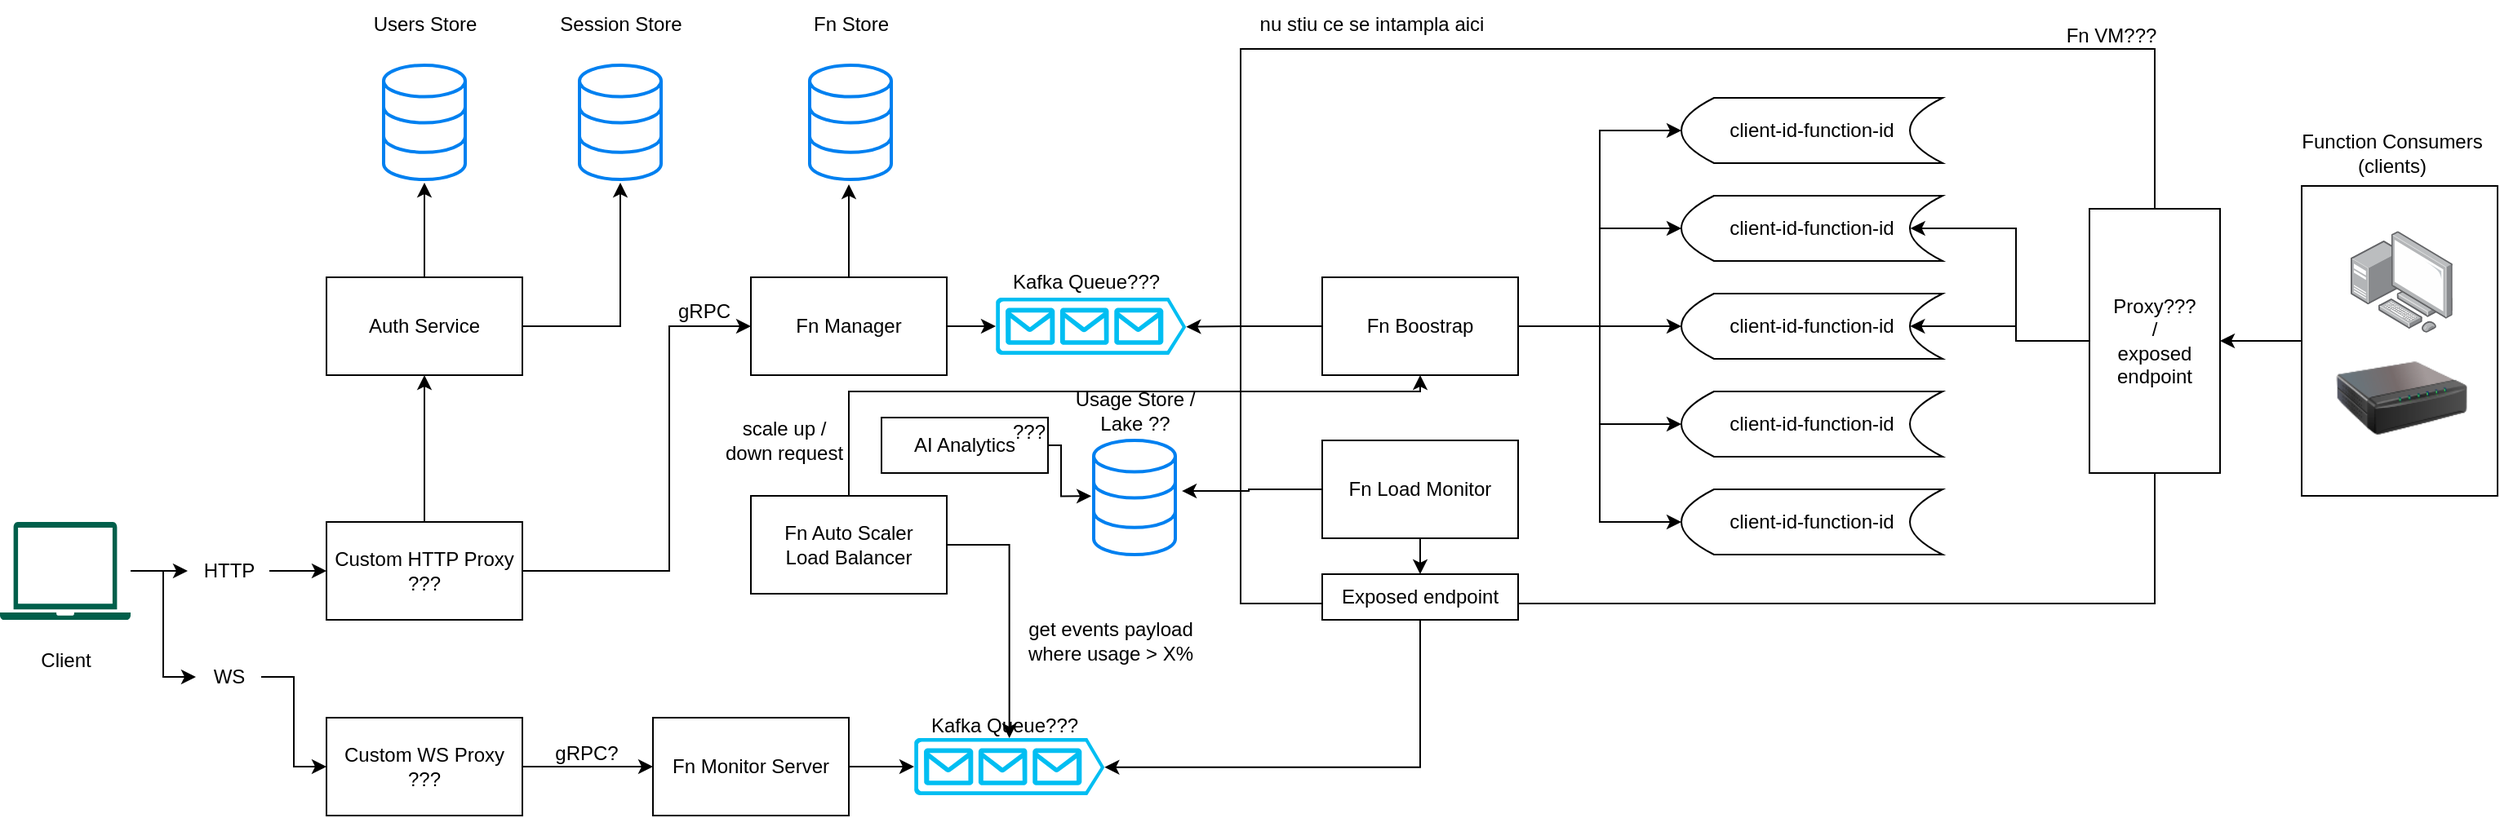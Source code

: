 <mxfile version="24.1.0" type="device">
  <diagram name="Page-1" id="rhVmb61YmbHZ96Oh--cO">
    <mxGraphModel dx="1232" dy="1180" grid="1" gridSize="10" guides="1" tooltips="1" connect="1" arrows="1" fold="1" page="1" pageScale="1" pageWidth="850" pageHeight="1100" math="0" shadow="0">
      <root>
        <mxCell id="0" />
        <mxCell id="1" parent="0" />
        <mxCell id="MZHNydHtLXcJERCRwnDj-41" value="" style="rounded=0;whiteSpace=wrap;html=1;fillColor=none;" parent="1" vertex="1">
          <mxGeometry x="800" y="160" width="560" height="340" as="geometry" />
        </mxCell>
        <mxCell id="MZHNydHtLXcJERCRwnDj-17" style="edgeStyle=orthogonalEdgeStyle;rounded=0;orthogonalLoop=1;jettySize=auto;html=1;entryX=0;entryY=0.5;entryDx=0;entryDy=0;" parent="1" source="MZHNydHtLXcJERCRwnDj-18" target="MZHNydHtLXcJERCRwnDj-8" edge="1">
          <mxGeometry relative="1" as="geometry" />
        </mxCell>
        <mxCell id="MZHNydHtLXcJERCRwnDj-21" style="edgeStyle=orthogonalEdgeStyle;rounded=0;orthogonalLoop=1;jettySize=auto;html=1;entryX=0;entryY=0.5;entryDx=0;entryDy=0;" parent="1" source="MZHNydHtLXcJERCRwnDj-22" target="MZHNydHtLXcJERCRwnDj-20" edge="1">
          <mxGeometry relative="1" as="geometry" />
        </mxCell>
        <mxCell id="MZHNydHtLXcJERCRwnDj-1" value="" style="sketch=0;pointerEvents=1;shadow=0;dashed=0;html=1;strokeColor=none;fillColor=#005F4B;labelPosition=center;verticalLabelPosition=bottom;verticalAlign=top;align=center;outlineConnect=0;shape=mxgraph.veeam2.laptop;" parent="1" vertex="1">
          <mxGeometry x="40" y="450" width="80" height="60" as="geometry" />
        </mxCell>
        <mxCell id="MZHNydHtLXcJERCRwnDj-2" value="Client" style="text;html=1;align=center;verticalAlign=middle;resizable=0;points=[];autosize=1;strokeColor=none;fillColor=none;" parent="1" vertex="1">
          <mxGeometry x="55" y="520" width="50" height="30" as="geometry" />
        </mxCell>
        <mxCell id="MZHNydHtLXcJERCRwnDj-3" value="Auth Service" style="rounded=0;whiteSpace=wrap;html=1;" parent="1" vertex="1">
          <mxGeometry x="240" y="300" width="120" height="60" as="geometry" />
        </mxCell>
        <mxCell id="MZHNydHtLXcJERCRwnDj-4" value="" style="html=1;verticalLabelPosition=bottom;align=center;labelBackgroundColor=#ffffff;verticalAlign=top;strokeWidth=2;strokeColor=#0080F0;shadow=0;dashed=0;shape=mxgraph.ios7.icons.data;" parent="1" vertex="1">
          <mxGeometry x="275" y="170" width="50" height="70" as="geometry" />
        </mxCell>
        <mxCell id="MZHNydHtLXcJERCRwnDj-5" value="Users Store" style="text;html=1;align=center;verticalAlign=middle;resizable=0;points=[];autosize=1;strokeColor=none;fillColor=none;" parent="1" vertex="1">
          <mxGeometry x="255" y="130" width="90" height="30" as="geometry" />
        </mxCell>
        <mxCell id="MZHNydHtLXcJERCRwnDj-6" value="" style="html=1;verticalLabelPosition=bottom;align=center;labelBackgroundColor=#ffffff;verticalAlign=top;strokeWidth=2;strokeColor=#0080F0;shadow=0;dashed=0;shape=mxgraph.ios7.icons.data;" parent="1" vertex="1">
          <mxGeometry x="395" y="170" width="50" height="70" as="geometry" />
        </mxCell>
        <mxCell id="MZHNydHtLXcJERCRwnDj-7" value="Session Store" style="text;html=1;align=center;verticalAlign=middle;resizable=0;points=[];autosize=1;strokeColor=none;fillColor=none;" parent="1" vertex="1">
          <mxGeometry x="370" y="130" width="100" height="30" as="geometry" />
        </mxCell>
        <mxCell id="MZHNydHtLXcJERCRwnDj-16" style="edgeStyle=orthogonalEdgeStyle;rounded=0;orthogonalLoop=1;jettySize=auto;html=1;entryX=0.5;entryY=1;entryDx=0;entryDy=0;" parent="1" source="MZHNydHtLXcJERCRwnDj-8" target="MZHNydHtLXcJERCRwnDj-3" edge="1">
          <mxGeometry relative="1" as="geometry" />
        </mxCell>
        <mxCell id="MZHNydHtLXcJERCRwnDj-83" style="edgeStyle=orthogonalEdgeStyle;rounded=0;orthogonalLoop=1;jettySize=auto;html=1;entryX=0;entryY=0.5;entryDx=0;entryDy=0;" parent="1" source="MZHNydHtLXcJERCRwnDj-8" target="MZHNydHtLXcJERCRwnDj-9" edge="1">
          <mxGeometry relative="1" as="geometry">
            <Array as="points">
              <mxPoint x="450" y="480" />
              <mxPoint x="450" y="330" />
            </Array>
          </mxGeometry>
        </mxCell>
        <mxCell id="MZHNydHtLXcJERCRwnDj-8" value="Custom HTTP Proxy&lt;div&gt;???&lt;/div&gt;" style="rounded=0;whiteSpace=wrap;html=1;" parent="1" vertex="1">
          <mxGeometry x="240" y="450" width="120" height="60" as="geometry" />
        </mxCell>
        <mxCell id="MZHNydHtLXcJERCRwnDj-9" value="Fn Manager" style="rounded=0;whiteSpace=wrap;html=1;" parent="1" vertex="1">
          <mxGeometry x="500" y="300" width="120" height="60" as="geometry" />
        </mxCell>
        <mxCell id="MZHNydHtLXcJERCRwnDj-10" value="Fn Monitor Server" style="rounded=0;whiteSpace=wrap;html=1;" parent="1" vertex="1">
          <mxGeometry x="440" y="570" width="120" height="60" as="geometry" />
        </mxCell>
        <mxCell id="MZHNydHtLXcJERCRwnDj-11" value="" style="html=1;verticalLabelPosition=bottom;align=center;labelBackgroundColor=#ffffff;verticalAlign=top;strokeWidth=2;strokeColor=#0080F0;shadow=0;dashed=0;shape=mxgraph.ios7.icons.data;" parent="1" vertex="1">
          <mxGeometry x="536" y="170" width="50" height="70" as="geometry" />
        </mxCell>
        <mxCell id="MZHNydHtLXcJERCRwnDj-12" value="Fn Store" style="text;html=1;align=center;verticalAlign=middle;resizable=0;points=[];autosize=1;strokeColor=none;fillColor=none;" parent="1" vertex="1">
          <mxGeometry x="526" y="130" width="70" height="30" as="geometry" />
        </mxCell>
        <mxCell id="MZHNydHtLXcJERCRwnDj-49" style="edgeStyle=orthogonalEdgeStyle;rounded=0;orthogonalLoop=1;jettySize=auto;html=1;entryX=0;entryY=0.5;entryDx=0;entryDy=0;" parent="1" source="MZHNydHtLXcJERCRwnDj-13" target="MZHNydHtLXcJERCRwnDj-44" edge="1">
          <mxGeometry relative="1" as="geometry" />
        </mxCell>
        <mxCell id="MZHNydHtLXcJERCRwnDj-50" style="edgeStyle=orthogonalEdgeStyle;rounded=0;orthogonalLoop=1;jettySize=auto;html=1;entryX=0;entryY=0.5;entryDx=0;entryDy=0;" parent="1" source="MZHNydHtLXcJERCRwnDj-13" target="MZHNydHtLXcJERCRwnDj-45" edge="1">
          <mxGeometry relative="1" as="geometry" />
        </mxCell>
        <mxCell id="MZHNydHtLXcJERCRwnDj-51" style="edgeStyle=orthogonalEdgeStyle;rounded=0;orthogonalLoop=1;jettySize=auto;html=1;entryX=0;entryY=0.5;entryDx=0;entryDy=0;" parent="1" source="MZHNydHtLXcJERCRwnDj-13" target="MZHNydHtLXcJERCRwnDj-46" edge="1">
          <mxGeometry relative="1" as="geometry" />
        </mxCell>
        <mxCell id="MZHNydHtLXcJERCRwnDj-52" style="edgeStyle=orthogonalEdgeStyle;rounded=0;orthogonalLoop=1;jettySize=auto;html=1;entryX=0;entryY=0.5;entryDx=0;entryDy=0;" parent="1" source="MZHNydHtLXcJERCRwnDj-13" target="MZHNydHtLXcJERCRwnDj-47" edge="1">
          <mxGeometry relative="1" as="geometry" />
        </mxCell>
        <mxCell id="MZHNydHtLXcJERCRwnDj-53" style="edgeStyle=orthogonalEdgeStyle;rounded=0;orthogonalLoop=1;jettySize=auto;html=1;entryX=0;entryY=0.5;entryDx=0;entryDy=0;" parent="1" source="MZHNydHtLXcJERCRwnDj-13" target="MZHNydHtLXcJERCRwnDj-48" edge="1">
          <mxGeometry relative="1" as="geometry" />
        </mxCell>
        <mxCell id="MZHNydHtLXcJERCRwnDj-13" value="Fn Boostrap" style="rounded=0;whiteSpace=wrap;html=1;" parent="1" vertex="1">
          <mxGeometry x="850" y="300" width="120" height="60" as="geometry" />
        </mxCell>
        <mxCell id="MZHNydHtLXcJERCRwnDj-14" value="" style="verticalLabelPosition=bottom;html=1;verticalAlign=top;align=center;strokeColor=none;fillColor=#00BEF2;shape=mxgraph.azure.queue_generic;pointerEvents=1;" parent="1" vertex="1">
          <mxGeometry x="650" y="312.5" width="116.67" height="35" as="geometry" />
        </mxCell>
        <mxCell id="MZHNydHtLXcJERCRwnDj-15" value="Kafka Queue???" style="text;html=1;align=center;verticalAlign=middle;resizable=0;points=[];autosize=1;strokeColor=none;fillColor=none;" parent="1" vertex="1">
          <mxGeometry x="650" y="288" width="110" height="30" as="geometry" />
        </mxCell>
        <mxCell id="MZHNydHtLXcJERCRwnDj-25" style="edgeStyle=orthogonalEdgeStyle;rounded=0;orthogonalLoop=1;jettySize=auto;html=1;entryX=0;entryY=0.5;entryDx=0;entryDy=0;" parent="1" source="MZHNydHtLXcJERCRwnDj-20" target="MZHNydHtLXcJERCRwnDj-10" edge="1">
          <mxGeometry relative="1" as="geometry" />
        </mxCell>
        <mxCell id="MZHNydHtLXcJERCRwnDj-20" value="Custom WS Proxy&lt;div&gt;???&lt;/div&gt;" style="rounded=0;whiteSpace=wrap;html=1;" parent="1" vertex="1">
          <mxGeometry x="240" y="570" width="120" height="60" as="geometry" />
        </mxCell>
        <mxCell id="MZHNydHtLXcJERCRwnDj-23" value="" style="edgeStyle=orthogonalEdgeStyle;rounded=0;orthogonalLoop=1;jettySize=auto;html=1;entryX=0;entryY=0.5;entryDx=0;entryDy=0;" parent="1" source="MZHNydHtLXcJERCRwnDj-1" target="MZHNydHtLXcJERCRwnDj-22" edge="1">
          <mxGeometry relative="1" as="geometry">
            <mxPoint x="120" y="480" as="sourcePoint" />
            <mxPoint x="240" y="600" as="targetPoint" />
          </mxGeometry>
        </mxCell>
        <mxCell id="MZHNydHtLXcJERCRwnDj-22" value="WS" style="text;html=1;align=center;verticalAlign=middle;resizable=0;points=[];autosize=1;strokeColor=none;fillColor=none;" parent="1" vertex="1">
          <mxGeometry x="160" y="530" width="40" height="30" as="geometry" />
        </mxCell>
        <mxCell id="MZHNydHtLXcJERCRwnDj-24" value="" style="edgeStyle=orthogonalEdgeStyle;rounded=0;orthogonalLoop=1;jettySize=auto;html=1;entryX=0;entryY=0.5;entryDx=0;entryDy=0;" parent="1" source="MZHNydHtLXcJERCRwnDj-1" target="MZHNydHtLXcJERCRwnDj-18" edge="1">
          <mxGeometry relative="1" as="geometry">
            <mxPoint x="120" y="480" as="sourcePoint" />
            <mxPoint x="240" y="480" as="targetPoint" />
          </mxGeometry>
        </mxCell>
        <mxCell id="MZHNydHtLXcJERCRwnDj-18" value="HTTP" style="text;html=1;align=center;verticalAlign=middle;resizable=0;points=[];autosize=1;strokeColor=none;fillColor=none;" parent="1" vertex="1">
          <mxGeometry x="155" y="465" width="50" height="30" as="geometry" />
        </mxCell>
        <mxCell id="MZHNydHtLXcJERCRwnDj-26" value="gRPC?" style="text;html=1;align=center;verticalAlign=middle;resizable=0;points=[];autosize=1;strokeColor=none;fillColor=none;" parent="1" vertex="1">
          <mxGeometry x="369" y="577" width="60" height="30" as="geometry" />
        </mxCell>
        <mxCell id="MZHNydHtLXcJERCRwnDj-29" value="" style="verticalLabelPosition=bottom;html=1;verticalAlign=top;align=center;strokeColor=none;fillColor=#00BEF2;shape=mxgraph.azure.queue_generic;pointerEvents=1;" parent="1" vertex="1">
          <mxGeometry x="600" y="582.5" width="116.67" height="35" as="geometry" />
        </mxCell>
        <mxCell id="MZHNydHtLXcJERCRwnDj-30" value="Kafka Queue???" style="text;html=1;align=center;verticalAlign=middle;resizable=0;points=[];autosize=1;strokeColor=none;fillColor=none;" parent="1" vertex="1">
          <mxGeometry x="600" y="560" width="110" height="30" as="geometry" />
        </mxCell>
        <mxCell id="MZHNydHtLXcJERCRwnDj-31" style="edgeStyle=orthogonalEdgeStyle;rounded=0;orthogonalLoop=1;jettySize=auto;html=1;entryX=0;entryY=0.5;entryDx=0;entryDy=0;entryPerimeter=0;" parent="1" source="MZHNydHtLXcJERCRwnDj-10" target="MZHNydHtLXcJERCRwnDj-29" edge="1">
          <mxGeometry relative="1" as="geometry" />
        </mxCell>
        <mxCell id="MZHNydHtLXcJERCRwnDj-33" style="edgeStyle=orthogonalEdgeStyle;rounded=0;orthogonalLoop=1;jettySize=auto;html=1;entryX=0.5;entryY=1.029;entryDx=0;entryDy=0;entryPerimeter=0;" parent="1" source="MZHNydHtLXcJERCRwnDj-3" target="MZHNydHtLXcJERCRwnDj-4" edge="1">
          <mxGeometry relative="1" as="geometry" />
        </mxCell>
        <mxCell id="MZHNydHtLXcJERCRwnDj-34" style="edgeStyle=orthogonalEdgeStyle;rounded=0;orthogonalLoop=1;jettySize=auto;html=1;entryX=0.5;entryY=1.029;entryDx=0;entryDy=0;entryPerimeter=0;" parent="1" source="MZHNydHtLXcJERCRwnDj-3" target="MZHNydHtLXcJERCRwnDj-6" edge="1">
          <mxGeometry relative="1" as="geometry" />
        </mxCell>
        <mxCell id="MZHNydHtLXcJERCRwnDj-36" value="gRPC" style="text;html=1;align=center;verticalAlign=middle;resizable=0;points=[];autosize=1;strokeColor=none;fillColor=none;" parent="1" vertex="1">
          <mxGeometry x="441" y="306" width="60" height="30" as="geometry" />
        </mxCell>
        <mxCell id="MZHNydHtLXcJERCRwnDj-37" style="edgeStyle=orthogonalEdgeStyle;rounded=0;orthogonalLoop=1;jettySize=auto;html=1;entryX=0.48;entryY=1.043;entryDx=0;entryDy=0;entryPerimeter=0;" parent="1" source="MZHNydHtLXcJERCRwnDj-9" target="MZHNydHtLXcJERCRwnDj-11" edge="1">
          <mxGeometry relative="1" as="geometry" />
        </mxCell>
        <mxCell id="MZHNydHtLXcJERCRwnDj-38" style="edgeStyle=orthogonalEdgeStyle;rounded=0;orthogonalLoop=1;jettySize=auto;html=1;entryX=0;entryY=0.5;entryDx=0;entryDy=0;entryPerimeter=0;" parent="1" source="MZHNydHtLXcJERCRwnDj-9" target="MZHNydHtLXcJERCRwnDj-14" edge="1">
          <mxGeometry relative="1" as="geometry" />
        </mxCell>
        <mxCell id="MZHNydHtLXcJERCRwnDj-42" value="Fn VM???" style="text;html=1;align=center;verticalAlign=middle;resizable=0;points=[];autosize=1;strokeColor=none;fillColor=none;" parent="1" vertex="1">
          <mxGeometry x="1293" y="137" width="80" height="30" as="geometry" />
        </mxCell>
        <mxCell id="MZHNydHtLXcJERCRwnDj-44" value="client-id-function-id" style="shape=dataStorage;whiteSpace=wrap;html=1;fixedSize=1;" parent="1" vertex="1">
          <mxGeometry x="1070" y="190" width="160" height="40" as="geometry" />
        </mxCell>
        <mxCell id="MZHNydHtLXcJERCRwnDj-45" value="client-id-function-id" style="shape=dataStorage;whiteSpace=wrap;html=1;fixedSize=1;" parent="1" vertex="1">
          <mxGeometry x="1070" y="250" width="160" height="40" as="geometry" />
        </mxCell>
        <mxCell id="MZHNydHtLXcJERCRwnDj-46" value="client-id-function-id" style="shape=dataStorage;whiteSpace=wrap;html=1;fixedSize=1;" parent="1" vertex="1">
          <mxGeometry x="1070" y="310" width="160" height="40" as="geometry" />
        </mxCell>
        <mxCell id="MZHNydHtLXcJERCRwnDj-47" value="client-id-function-id" style="shape=dataStorage;whiteSpace=wrap;html=1;fixedSize=1;" parent="1" vertex="1">
          <mxGeometry x="1070" y="370" width="160" height="40" as="geometry" />
        </mxCell>
        <mxCell id="MZHNydHtLXcJERCRwnDj-48" value="client-id-function-id" style="shape=dataStorage;whiteSpace=wrap;html=1;fixedSize=1;" parent="1" vertex="1">
          <mxGeometry x="1070" y="430" width="160" height="40" as="geometry" />
        </mxCell>
        <mxCell id="MZHNydHtLXcJERCRwnDj-55" value="" style="image;points=[];aspect=fixed;html=1;align=center;shadow=0;dashed=0;image=img/lib/allied_telesis/computer_and_terminals/Personal_Computer_with_Server.svg;" parent="1" vertex="1">
          <mxGeometry x="1480" y="271.6" width="62.4" height="62.4" as="geometry" />
        </mxCell>
        <mxCell id="MZHNydHtLXcJERCRwnDj-56" value="" style="image;html=1;image=img/lib/clip_art/networking/Print_Server_128x128.png" parent="1" vertex="1">
          <mxGeometry x="1471.2" y="334" width="80" height="80" as="geometry" />
        </mxCell>
        <mxCell id="MZHNydHtLXcJERCRwnDj-64" style="edgeStyle=orthogonalEdgeStyle;rounded=0;orthogonalLoop=1;jettySize=auto;html=1;entryX=1;entryY=0.5;entryDx=0;entryDy=0;" parent="1" source="MZHNydHtLXcJERCRwnDj-57" target="MZHNydHtLXcJERCRwnDj-59" edge="1">
          <mxGeometry relative="1" as="geometry" />
        </mxCell>
        <mxCell id="MZHNydHtLXcJERCRwnDj-57" value="" style="rounded=0;whiteSpace=wrap;html=1;fillColor=none;" parent="1" vertex="1">
          <mxGeometry x="1450" y="244" width="120" height="190" as="geometry" />
        </mxCell>
        <mxCell id="MZHNydHtLXcJERCRwnDj-58" value="Function Consumers&lt;div&gt;(clients)&lt;/div&gt;" style="text;html=1;align=center;verticalAlign=middle;resizable=0;points=[];autosize=1;strokeColor=none;fillColor=none;" parent="1" vertex="1">
          <mxGeometry x="1440" y="204" width="130" height="40" as="geometry" />
        </mxCell>
        <mxCell id="MZHNydHtLXcJERCRwnDj-59" value="Proxy???&lt;div&gt;/&lt;/div&gt;&lt;div&gt;exposed&lt;/div&gt;&lt;div&gt;endpoint&lt;/div&gt;" style="rounded=0;whiteSpace=wrap;html=1;" parent="1" vertex="1">
          <mxGeometry x="1320" y="258" width="80" height="162" as="geometry" />
        </mxCell>
        <mxCell id="MZHNydHtLXcJERCRwnDj-61" style="edgeStyle=orthogonalEdgeStyle;rounded=0;orthogonalLoop=1;jettySize=auto;html=1;entryX=0.876;entryY=0.499;entryDx=0;entryDy=0;entryPerimeter=0;" parent="1" source="MZHNydHtLXcJERCRwnDj-59" target="MZHNydHtLXcJERCRwnDj-46" edge="1">
          <mxGeometry relative="1" as="geometry" />
        </mxCell>
        <mxCell id="MZHNydHtLXcJERCRwnDj-62" style="edgeStyle=orthogonalEdgeStyle;rounded=0;orthogonalLoop=1;jettySize=auto;html=1;entryX=0.877;entryY=0.499;entryDx=0;entryDy=0;entryPerimeter=0;" parent="1" source="MZHNydHtLXcJERCRwnDj-59" target="MZHNydHtLXcJERCRwnDj-45" edge="1">
          <mxGeometry relative="1" as="geometry" />
        </mxCell>
        <mxCell id="MZHNydHtLXcJERCRwnDj-72" style="edgeStyle=orthogonalEdgeStyle;rounded=0;orthogonalLoop=1;jettySize=auto;html=1;entryX=0.5;entryY=0;entryDx=0;entryDy=0;" parent="1" source="MZHNydHtLXcJERCRwnDj-65" target="MZHNydHtLXcJERCRwnDj-71" edge="1">
          <mxGeometry relative="1" as="geometry" />
        </mxCell>
        <mxCell id="MZHNydHtLXcJERCRwnDj-65" value="Fn Load Monitor" style="rounded=0;whiteSpace=wrap;html=1;" parent="1" vertex="1">
          <mxGeometry x="850" y="400" width="120" height="60" as="geometry" />
        </mxCell>
        <mxCell id="MZHNydHtLXcJERCRwnDj-66" value="" style="html=1;verticalLabelPosition=bottom;align=center;labelBackgroundColor=#ffffff;verticalAlign=top;strokeWidth=2;strokeColor=#0080F0;shadow=0;dashed=0;shape=mxgraph.ios7.icons.data;" parent="1" vertex="1">
          <mxGeometry x="710" y="400" width="50" height="70" as="geometry" />
        </mxCell>
        <mxCell id="MZHNydHtLXcJERCRwnDj-67" value="Usage Store /&lt;div&gt;Lake ??&lt;/div&gt;" style="text;html=1;align=center;verticalAlign=middle;resizable=0;points=[];autosize=1;strokeColor=none;fillColor=none;" parent="1" vertex="1">
          <mxGeometry x="685" y="362" width="100" height="40" as="geometry" />
        </mxCell>
        <mxCell id="MZHNydHtLXcJERCRwnDj-68" style="edgeStyle=orthogonalEdgeStyle;rounded=0;orthogonalLoop=1;jettySize=auto;html=1;entryX=1.081;entryY=0.443;entryDx=0;entryDy=0;entryPerimeter=0;" parent="1" source="MZHNydHtLXcJERCRwnDj-65" target="MZHNydHtLXcJERCRwnDj-66" edge="1">
          <mxGeometry relative="1" as="geometry" />
        </mxCell>
        <mxCell id="MZHNydHtLXcJERCRwnDj-71" value="Exposed endpoint" style="rounded=0;whiteSpace=wrap;html=1;" parent="1" vertex="1">
          <mxGeometry x="850" y="482" width="120" height="28" as="geometry" />
        </mxCell>
        <mxCell id="MZHNydHtLXcJERCRwnDj-73" style="edgeStyle=orthogonalEdgeStyle;rounded=0;orthogonalLoop=1;jettySize=auto;html=1;entryX=1;entryY=0.51;entryDx=0;entryDy=0;entryPerimeter=0;" parent="1" source="MZHNydHtLXcJERCRwnDj-71" target="MZHNydHtLXcJERCRwnDj-29" edge="1">
          <mxGeometry relative="1" as="geometry">
            <Array as="points">
              <mxPoint x="910" y="600" />
            </Array>
          </mxGeometry>
        </mxCell>
        <mxCell id="MZHNydHtLXcJERCRwnDj-74" style="edgeStyle=orthogonalEdgeStyle;rounded=0;orthogonalLoop=1;jettySize=auto;html=1;entryX=1;entryY=0.51;entryDx=0;entryDy=0;entryPerimeter=0;" parent="1" source="MZHNydHtLXcJERCRwnDj-13" target="MZHNydHtLXcJERCRwnDj-14" edge="1">
          <mxGeometry relative="1" as="geometry" />
        </mxCell>
        <mxCell id="MZHNydHtLXcJERCRwnDj-75" value="nu stiu ce se intampla aici" style="text;html=1;align=center;verticalAlign=middle;resizable=0;points=[];autosize=1;strokeColor=none;fillColor=none;" parent="1" vertex="1">
          <mxGeometry x="800" y="130" width="160" height="30" as="geometry" />
        </mxCell>
        <mxCell id="MZHNydHtLXcJERCRwnDj-79" style="edgeStyle=orthogonalEdgeStyle;rounded=0;orthogonalLoop=1;jettySize=auto;html=1;entryX=0.5;entryY=1;entryDx=0;entryDy=0;" parent="1" source="MZHNydHtLXcJERCRwnDj-77" target="MZHNydHtLXcJERCRwnDj-13" edge="1">
          <mxGeometry relative="1" as="geometry">
            <Array as="points">
              <mxPoint x="560" y="370" />
              <mxPoint x="910" y="370" />
            </Array>
          </mxGeometry>
        </mxCell>
        <mxCell id="MZHNydHtLXcJERCRwnDj-77" value="Fn Auto Scaler&lt;div&gt;Load Balancer&lt;/div&gt;" style="rounded=0;whiteSpace=wrap;html=1;" parent="1" vertex="1">
          <mxGeometry x="500" y="434" width="120" height="60" as="geometry" />
        </mxCell>
        <mxCell id="MZHNydHtLXcJERCRwnDj-78" style="edgeStyle=orthogonalEdgeStyle;rounded=0;orthogonalLoop=1;jettySize=auto;html=1;entryX=0.5;entryY=0;entryDx=0;entryDy=0;entryPerimeter=0;" parent="1" source="MZHNydHtLXcJERCRwnDj-77" target="MZHNydHtLXcJERCRwnDj-29" edge="1">
          <mxGeometry relative="1" as="geometry">
            <Array as="points">
              <mxPoint x="658" y="464" />
            </Array>
          </mxGeometry>
        </mxCell>
        <mxCell id="MZHNydHtLXcJERCRwnDj-80" value="scale up /&lt;div&gt;down request&lt;/div&gt;" style="text;html=1;align=center;verticalAlign=middle;resizable=0;points=[];autosize=1;strokeColor=none;fillColor=none;" parent="1" vertex="1">
          <mxGeometry x="470" y="380" width="100" height="40" as="geometry" />
        </mxCell>
        <mxCell id="MZHNydHtLXcJERCRwnDj-81" value="get events payload&lt;div&gt;where usage &amp;gt; X%&lt;/div&gt;" style="text;html=1;align=center;verticalAlign=middle;resizable=0;points=[];autosize=1;strokeColor=none;fillColor=none;" parent="1" vertex="1">
          <mxGeometry x="660" y="503" width="120" height="40" as="geometry" />
        </mxCell>
        <mxCell id="MZHNydHtLXcJERCRwnDj-84" value="AI Analytics" style="rounded=0;whiteSpace=wrap;html=1;" parent="1" vertex="1">
          <mxGeometry x="580" y="386" width="102" height="34" as="geometry" />
        </mxCell>
        <mxCell id="MZHNydHtLXcJERCRwnDj-87" style="edgeStyle=orthogonalEdgeStyle;rounded=0;orthogonalLoop=1;jettySize=auto;html=1;entryX=-0.029;entryY=0.488;entryDx=0;entryDy=0;entryPerimeter=0;" parent="1" source="MZHNydHtLXcJERCRwnDj-84" target="MZHNydHtLXcJERCRwnDj-66" edge="1">
          <mxGeometry relative="1" as="geometry">
            <Array as="points">
              <mxPoint x="690" y="403" />
              <mxPoint x="690" y="434" />
            </Array>
          </mxGeometry>
        </mxCell>
        <mxCell id="MZHNydHtLXcJERCRwnDj-88" value="???" style="text;html=1;align=center;verticalAlign=middle;resizable=0;points=[];autosize=1;strokeColor=none;fillColor=none;" parent="1" vertex="1">
          <mxGeometry x="650" y="380" width="40" height="30" as="geometry" />
        </mxCell>
      </root>
    </mxGraphModel>
  </diagram>
</mxfile>
